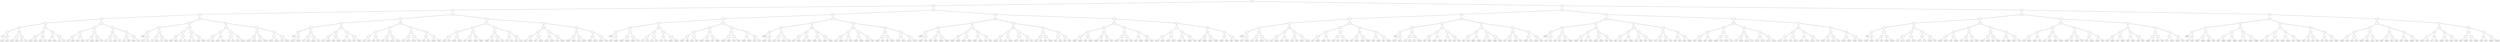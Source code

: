 digraph g {
n0 [label="*"] ;
n0 -> n1 [arrowhead=none];
n1 [label="*"] ;
n1 -> n2 [arrowhead=none];
n2 [label="-"] ;
n2 -> n3 [arrowhead=none];
n3 [label="*"] ;
n3 -> n4 [arrowhead=none];
n4 [label="+"] ;
n4 -> n5 [arrowhead=none];
n5 [label="-"] ;
n5 -> n6 [arrowhead=none];
n6 [label="+"] ;
n6 -> n7 [arrowhead=none];
n7 [label="-"] ;
n7 -> n8 [arrowhead=none];
n8 [label="8"] ;
n7 -> n9 [arrowhead=none];
n9 [label="+"] ;
n9 -> n10 [arrowhead=none];
n10 [label="m10"] ;
n9 -> n11 [arrowhead=none];
n11 [label="m11"] ;
n6 -> n12 [arrowhead=none];
n12 [label="+"] ;
n12 -> n13 [arrowhead=none];
n13 [label="*"] ;
n13 -> n14 [arrowhead=none];
n14 [label="m14"] ;
n13 -> n15 [arrowhead=none];
n15 [label="m15"] ;
n12 -> n16 [arrowhead=none];
n16 [label="+"] ;
n16 -> n17 [arrowhead=none];
n17 [label="17"] ;
n16 -> n18 [arrowhead=none];
n18 [label="18"] ;
n5 -> n19 [arrowhead=none];
n19 [label="*"] ;
n19 -> n20 [arrowhead=none];
n20 [label="+"] ;
n20 -> n21 [arrowhead=none];
n21 [label="*"] ;
n21 -> n22 [arrowhead=none];
n22 [label="m22"] ;
n21 -> n23 [arrowhead=none];
n23 [label="m23"] ;
n20 -> n24 [arrowhead=none];
n24 [label="+"] ;
n24 -> n25 [arrowhead=none];
n25 [label="m25"] ;
n24 -> n26 [arrowhead=none];
n26 [label="26"] ;
n19 -> n27 [arrowhead=none];
n27 [label="+"] ;
n27 -> n28 [arrowhead=none];
n28 [label="/"] ;
n28 -> n29 [arrowhead=none];
n29 [label="m29"] ;
n28 -> n30 [arrowhead=none];
n30 [label="m30"] ;
n27 -> n31 [arrowhead=none];
n31 [label="*"] ;
n31 -> n32 [arrowhead=none];
n32 [label="32"] ;
n31 -> n33 [arrowhead=none];
n33 [label="33"] ;
n4 -> n34 [arrowhead=none];
n34 [label="-"] ;
n34 -> n35 [arrowhead=none];
n35 [label="-"] ;
n35 -> n36 [arrowhead=none];
n36 [label="*"] ;
n36 -> n37 [arrowhead=none];
n37 [label="/"] ;
n37 -> n38 [arrowhead=none];
n38 [label="38"] ;
n37 -> n39 [arrowhead=none];
n39 [label="m39"] ;
n36 -> n40 [arrowhead=none];
n40 [label="*"] ;
n40 -> n41 [arrowhead=none];
n41 [label="m41"] ;
n40 -> n42 [arrowhead=none];
n42 [label="m42"] ;
n35 -> n43 [arrowhead=none];
n43 [label="-"] ;
n43 -> n44 [arrowhead=none];
n44 [label="-"] ;
n44 -> n45 [arrowhead=none];
n45 [label="45"] ;
n44 -> n46 [arrowhead=none];
n46 [label="m46"] ;
n43 -> n47 [arrowhead=none];
n47 [label="+"] ;
n47 -> n48 [arrowhead=none];
n48 [label="m48"] ;
n47 -> n49 [arrowhead=none];
n49 [label="49"] ;
n34 -> n50 [arrowhead=none];
n50 [label="*"] ;
n50 -> n51 [arrowhead=none];
n51 [label="+"] ;
n51 -> n52 [arrowhead=none];
n52 [label="/"] ;
n52 -> n53 [arrowhead=none];
n53 [label="53"] ;
n52 -> n54 [arrowhead=none];
n54 [label="54"] ;
n51 -> n55 [arrowhead=none];
n55 [label="/"] ;
n55 -> n56 [arrowhead=none];
n56 [label="m56"] ;
n55 -> n57 [arrowhead=none];
n57 [label="57"] ;
n50 -> n58 [arrowhead=none];
n58 [label="-"] ;
n58 -> n59 [arrowhead=none];
n59 [label="/"] ;
n59 -> n60 [arrowhead=none];
n60 [label="60"] ;
n59 -> n61 [arrowhead=none];
n61 [label="m61"] ;
n58 -> n62 [arrowhead=none];
n62 [label="*"] ;
n62 -> n63 [arrowhead=none];
n63 [label="m63"] ;
n62 -> n64 [arrowhead=none];
n64 [label="64"] ;
n3 -> n65 [arrowhead=none];
n65 [label="*"] ;
n65 -> n66 [arrowhead=none];
n66 [label="*"] ;
n66 -> n67 [arrowhead=none];
n67 [label="+"] ;
n67 -> n68 [arrowhead=none];
n68 [label="*"] ;
n68 -> n69 [arrowhead=none];
n69 [label="m69"] ;
n68 -> n70 [arrowhead=none];
n70 [label="-"] ;
n70 -> n71 [arrowhead=none];
n71 [label="m71"] ;
n70 -> n72 [arrowhead=none];
n72 [label="72"] ;
n67 -> n73 [arrowhead=none];
n73 [label="-"] ;
n73 -> n74 [arrowhead=none];
n74 [label="/"] ;
n74 -> n75 [arrowhead=none];
n75 [label="75"] ;
n74 -> n76 [arrowhead=none];
n76 [label="m76"] ;
n73 -> n77 [arrowhead=none];
n77 [label="-"] ;
n77 -> n78 [arrowhead=none];
n78 [label="78"] ;
n77 -> n79 [arrowhead=none];
n79 [label="m79"] ;
n66 -> n80 [arrowhead=none];
n80 [label="-"] ;
n80 -> n81 [arrowhead=none];
n81 [label="/"] ;
n81 -> n82 [arrowhead=none];
n82 [label="+"] ;
n82 -> n83 [arrowhead=none];
n83 [label="m83"] ;
n82 -> n84 [arrowhead=none];
n84 [label="m84"] ;
n81 -> n85 [arrowhead=none];
n85 [label="-"] ;
n85 -> n86 [arrowhead=none];
n86 [label="86"] ;
n85 -> n87 [arrowhead=none];
n87 [label="87"] ;
n80 -> n88 [arrowhead=none];
n88 [label="-"] ;
n88 -> n89 [arrowhead=none];
n89 [label="/"] ;
n89 -> n90 [arrowhead=none];
n90 [label="90"] ;
n89 -> n91 [arrowhead=none];
n91 [label="91"] ;
n88 -> n92 [arrowhead=none];
n92 [label="*"] ;
n92 -> n93 [arrowhead=none];
n93 [label="m93"] ;
n92 -> n94 [arrowhead=none];
n94 [label="m94"] ;
n65 -> n95 [arrowhead=none];
n95 [label="+"] ;
n95 -> n96 [arrowhead=none];
n96 [label="/"] ;
n96 -> n97 [arrowhead=none];
n97 [label="-"] ;
n97 -> n98 [arrowhead=none];
n98 [label="+"] ;
n98 -> n99 [arrowhead=none];
n99 [label="99"] ;
n98 -> n100 [arrowhead=none];
n100 [label="100"] ;
n97 -> n101 [arrowhead=none];
n101 [label="+"] ;
n101 -> n102 [arrowhead=none];
n102 [label="m102"] ;
n101 -> n103 [arrowhead=none];
n103 [label="m103"] ;
n96 -> n104 [arrowhead=none];
n104 [label="/"] ;
n104 -> n105 [arrowhead=none];
n105 [label="-"] ;
n105 -> n106 [arrowhead=none];
n106 [label="106"] ;
n105 -> n107 [arrowhead=none];
n107 [label="107"] ;
n104 -> n108 [arrowhead=none];
n108 [label="*"] ;
n108 -> n109 [arrowhead=none];
n109 [label="109"] ;
n108 -> n110 [arrowhead=none];
n110 [label="m110"] ;
n95 -> n111 [arrowhead=none];
n111 [label="-"] ;
n111 -> n112 [arrowhead=none];
n112 [label="/"] ;
n112 -> n113 [arrowhead=none];
n113 [label="+"] ;
n113 -> n114 [arrowhead=none];
n114 [label="m114"] ;
n113 -> n115 [arrowhead=none];
n115 [label="m115"] ;
n112 -> n116 [arrowhead=none];
n116 [label="+"] ;
n116 -> n117 [arrowhead=none];
n117 [label="m117"] ;
n116 -> n118 [arrowhead=none];
n118 [label="m118"] ;
n111 -> n119 [arrowhead=none];
n119 [label="-"] ;
n119 -> n120 [arrowhead=none];
n120 [label="-"] ;
n120 -> n121 [arrowhead=none];
n121 [label="m121"] ;
n120 -> n122 [arrowhead=none];
n122 [label="m122"] ;
n119 -> n123 [arrowhead=none];
n123 [label="/"] ;
n123 -> n124 [arrowhead=none];
n124 [label="124"] ;
n123 -> n125 [arrowhead=none];
n125 [label="m125"] ;
n2 -> n126 [arrowhead=none];
n126 [label="/"] ;
n126 -> n127 [arrowhead=none];
n127 [label="*"] ;
n127 -> n128 [arrowhead=none];
n128 [label="*"] ;
n128 -> n129 [arrowhead=none];
n129 [label="*"] ;
n129 -> n130 [arrowhead=none];
n130 [label="+"] ;
n130 -> n131 [arrowhead=none];
n131 [label="131"] ;
n130 -> n132 [arrowhead=none];
n132 [label="/"] ;
n132 -> n133 [arrowhead=none];
n133 [label="m133"] ;
n132 -> n134 [arrowhead=none];
n134 [label="m134"] ;
n129 -> n135 [arrowhead=none];
n135 [label="+"] ;
n135 -> n136 [arrowhead=none];
n136 [label="-"] ;
n136 -> n137 [arrowhead=none];
n137 [label="137"] ;
n136 -> n138 [arrowhead=none];
n138 [label="138"] ;
n135 -> n139 [arrowhead=none];
n139 [label="-"] ;
n139 -> n140 [arrowhead=none];
n140 [label="m140"] ;
n139 -> n141 [arrowhead=none];
n141 [label="141"] ;
n128 -> n142 [arrowhead=none];
n142 [label="*"] ;
n142 -> n143 [arrowhead=none];
n143 [label="+"] ;
n143 -> n144 [arrowhead=none];
n144 [label="/"] ;
n144 -> n145 [arrowhead=none];
n145 [label="145"] ;
n144 -> n146 [arrowhead=none];
n146 [label="m146"] ;
n143 -> n147 [arrowhead=none];
n147 [label="*"] ;
n147 -> n148 [arrowhead=none];
n148 [label="148"] ;
n147 -> n149 [arrowhead=none];
n149 [label="m149"] ;
n142 -> n150 [arrowhead=none];
n150 [label="+"] ;
n150 -> n151 [arrowhead=none];
n151 [label="/"] ;
n151 -> n152 [arrowhead=none];
n152 [label="m152"] ;
n151 -> n153 [arrowhead=none];
n153 [label="153"] ;
n150 -> n154 [arrowhead=none];
n154 [label="/"] ;
n154 -> n155 [arrowhead=none];
n155 [label="155"] ;
n154 -> n156 [arrowhead=none];
n156 [label="m156"] ;
n127 -> n157 [arrowhead=none];
n157 [label="+"] ;
n157 -> n158 [arrowhead=none];
n158 [label="*"] ;
n158 -> n159 [arrowhead=none];
n159 [label="-"] ;
n159 -> n160 [arrowhead=none];
n160 [label="/"] ;
n160 -> n161 [arrowhead=none];
n161 [label="161"] ;
n160 -> n162 [arrowhead=none];
n162 [label="162"] ;
n159 -> n163 [arrowhead=none];
n163 [label="/"] ;
n163 -> n164 [arrowhead=none];
n164 [label="164"] ;
n163 -> n165 [arrowhead=none];
n165 [label="165"] ;
n158 -> n166 [arrowhead=none];
n166 [label="*"] ;
n166 -> n167 [arrowhead=none];
n167 [label="/"] ;
n167 -> n168 [arrowhead=none];
n168 [label="168"] ;
n167 -> n169 [arrowhead=none];
n169 [label="169"] ;
n166 -> n170 [arrowhead=none];
n170 [label="+"] ;
n170 -> n171 [arrowhead=none];
n171 [label="m171"] ;
n170 -> n172 [arrowhead=none];
n172 [label="m172"] ;
n157 -> n173 [arrowhead=none];
n173 [label="/"] ;
n173 -> n174 [arrowhead=none];
n174 [label="+"] ;
n174 -> n175 [arrowhead=none];
n175 [label="/"] ;
n175 -> n176 [arrowhead=none];
n176 [label="176"] ;
n175 -> n177 [arrowhead=none];
n177 [label="m177"] ;
n174 -> n178 [arrowhead=none];
n178 [label="-"] ;
n178 -> n179 [arrowhead=none];
n179 [label="m179"] ;
n178 -> n180 [arrowhead=none];
n180 [label="180"] ;
n173 -> n181 [arrowhead=none];
n181 [label="*"] ;
n181 -> n182 [arrowhead=none];
n182 [label="*"] ;
n182 -> n183 [arrowhead=none];
n183 [label="183"] ;
n182 -> n184 [arrowhead=none];
n184 [label="184"] ;
n181 -> n185 [arrowhead=none];
n185 [label="/"] ;
n185 -> n186 [arrowhead=none];
n186 [label="m186"] ;
n185 -> n187 [arrowhead=none];
n187 [label="m187"] ;
n126 -> n188 [arrowhead=none];
n188 [label="/"] ;
n188 -> n189 [arrowhead=none];
n189 [label="-"] ;
n189 -> n190 [arrowhead=none];
n190 [label="*"] ;
n190 -> n191 [arrowhead=none];
n191 [label="/"] ;
n191 -> n192 [arrowhead=none];
n192 [label="+"] ;
n192 -> n193 [arrowhead=none];
n193 [label="193"] ;
n192 -> n194 [arrowhead=none];
n194 [label="194"] ;
n191 -> n195 [arrowhead=none];
n195 [label="*"] ;
n195 -> n196 [arrowhead=none];
n196 [label="m196"] ;
n195 -> n197 [arrowhead=none];
n197 [label="m197"] ;
n190 -> n198 [arrowhead=none];
n198 [label="*"] ;
n198 -> n199 [arrowhead=none];
n199 [label="*"] ;
n199 -> n200 [arrowhead=none];
n200 [label="200"] ;
n199 -> n201 [arrowhead=none];
n201 [label="m201"] ;
n198 -> n202 [arrowhead=none];
n202 [label="+"] ;
n202 -> n203 [arrowhead=none];
n203 [label="m203"] ;
n202 -> n204 [arrowhead=none];
n204 [label="m204"] ;
n189 -> n205 [arrowhead=none];
n205 [label="/"] ;
n205 -> n206 [arrowhead=none];
n206 [label="-"] ;
n206 -> n207 [arrowhead=none];
n207 [label="*"] ;
n207 -> n208 [arrowhead=none];
n208 [label="m208"] ;
n207 -> n209 [arrowhead=none];
n209 [label="209"] ;
n206 -> n210 [arrowhead=none];
n210 [label="+"] ;
n210 -> n211 [arrowhead=none];
n211 [label="m211"] ;
n210 -> n212 [arrowhead=none];
n212 [label="212"] ;
n205 -> n213 [arrowhead=none];
n213 [label="/"] ;
n213 -> n214 [arrowhead=none];
n214 [label="/"] ;
n214 -> n215 [arrowhead=none];
n215 [label="215"] ;
n214 -> n216 [arrowhead=none];
n216 [label="216"] ;
n213 -> n217 [arrowhead=none];
n217 [label="+"] ;
n217 -> n218 [arrowhead=none];
n218 [label="218"] ;
n217 -> n219 [arrowhead=none];
n219 [label="219"] ;
n188 -> n220 [arrowhead=none];
n220 [label="-"] ;
n220 -> n221 [arrowhead=none];
n221 [label="+"] ;
n221 -> n222 [arrowhead=none];
n222 [label="-"] ;
n222 -> n223 [arrowhead=none];
n223 [label="/"] ;
n223 -> n224 [arrowhead=none];
n224 [label="224"] ;
n223 -> n225 [arrowhead=none];
n225 [label="m225"] ;
n222 -> n226 [arrowhead=none];
n226 [label="*"] ;
n226 -> n227 [arrowhead=none];
n227 [label="227"] ;
n226 -> n228 [arrowhead=none];
n228 [label="m228"] ;
n221 -> n229 [arrowhead=none];
n229 [label="*"] ;
n229 -> n230 [arrowhead=none];
n230 [label="+"] ;
n230 -> n231 [arrowhead=none];
n231 [label="m231"] ;
n230 -> n232 [arrowhead=none];
n232 [label="m232"] ;
n229 -> n233 [arrowhead=none];
n233 [label="-"] ;
n233 -> n234 [arrowhead=none];
n234 [label="234"] ;
n233 -> n235 [arrowhead=none];
n235 [label="m235"] ;
n220 -> n236 [arrowhead=none];
n236 [label="+"] ;
n236 -> n237 [arrowhead=none];
n237 [label="*"] ;
n237 -> n238 [arrowhead=none];
n238 [label="+"] ;
n238 -> n239 [arrowhead=none];
n239 [label="m239"] ;
n238 -> n240 [arrowhead=none];
n240 [label="m240"] ;
n237 -> n241 [arrowhead=none];
n241 [label="*"] ;
n241 -> n242 [arrowhead=none];
n242 [label="242"] ;
n241 -> n243 [arrowhead=none];
n243 [label="m243"] ;
n236 -> n244 [arrowhead=none];
n244 [label="-"] ;
n244 -> n245 [arrowhead=none];
n245 [label="*"] ;
n245 -> n246 [arrowhead=none];
n246 [label="m246"] ;
n245 -> n247 [arrowhead=none];
n247 [label="m247"] ;
n244 -> n248 [arrowhead=none];
n248 [label="+"] ;
n248 -> n249 [arrowhead=none];
n249 [label="m249"] ;
n248 -> n250 [arrowhead=none];
n250 [label="250"] ;
n1 -> n251 [arrowhead=none];
n251 [label="/"] ;
n251 -> n252 [arrowhead=none];
n252 [label="*"] ;
n252 -> n253 [arrowhead=none];
n253 [label="/"] ;
n253 -> n254 [arrowhead=none];
n254 [label="*"] ;
n254 -> n255 [arrowhead=none];
n255 [label="+"] ;
n255 -> n256 [arrowhead=none];
n256 [label="*"] ;
n256 -> n257 [arrowhead=none];
n257 [label="m257"] ;
n256 -> n258 [arrowhead=none];
n258 [label="-"] ;
n258 -> n259 [arrowhead=none];
n259 [label="259"] ;
n258 -> n260 [arrowhead=none];
n260 [label="m260"] ;
n255 -> n261 [arrowhead=none];
n261 [label="/"] ;
n261 -> n262 [arrowhead=none];
n262 [label="+"] ;
n262 -> n263 [arrowhead=none];
n263 [label="m263"] ;
n262 -> n264 [arrowhead=none];
n264 [label="m264"] ;
n261 -> n265 [arrowhead=none];
n265 [label="/"] ;
n265 -> n266 [arrowhead=none];
n266 [label="m266"] ;
n265 -> n267 [arrowhead=none];
n267 [label="267"] ;
n254 -> n268 [arrowhead=none];
n268 [label="+"] ;
n268 -> n269 [arrowhead=none];
n269 [label="+"] ;
n269 -> n270 [arrowhead=none];
n270 [label="-"] ;
n270 -> n271 [arrowhead=none];
n271 [label="271"] ;
n270 -> n272 [arrowhead=none];
n272 [label="272"] ;
n269 -> n273 [arrowhead=none];
n273 [label="-"] ;
n273 -> n274 [arrowhead=none];
n274 [label="274"] ;
n273 -> n275 [arrowhead=none];
n275 [label="275"] ;
n268 -> n276 [arrowhead=none];
n276 [label="*"] ;
n276 -> n277 [arrowhead=none];
n277 [label="+"] ;
n277 -> n278 [arrowhead=none];
n278 [label="278"] ;
n277 -> n279 [arrowhead=none];
n279 [label="279"] ;
n276 -> n280 [arrowhead=none];
n280 [label="-"] ;
n280 -> n281 [arrowhead=none];
n281 [label="m281"] ;
n280 -> n282 [arrowhead=none];
n282 [label="m282"] ;
n253 -> n283 [arrowhead=none];
n283 [label="*"] ;
n283 -> n284 [arrowhead=none];
n284 [label="*"] ;
n284 -> n285 [arrowhead=none];
n285 [label="+"] ;
n285 -> n286 [arrowhead=none];
n286 [label="*"] ;
n286 -> n287 [arrowhead=none];
n287 [label="m287"] ;
n286 -> n288 [arrowhead=none];
n288 [label="288"] ;
n285 -> n289 [arrowhead=none];
n289 [label="-"] ;
n289 -> n290 [arrowhead=none];
n290 [label="290"] ;
n289 -> n291 [arrowhead=none];
n291 [label="291"] ;
n284 -> n292 [arrowhead=none];
n292 [label="*"] ;
n292 -> n293 [arrowhead=none];
n293 [label="/"] ;
n293 -> n294 [arrowhead=none];
n294 [label="m294"] ;
n293 -> n295 [arrowhead=none];
n295 [label="m295"] ;
n292 -> n296 [arrowhead=none];
n296 [label="+"] ;
n296 -> n297 [arrowhead=none];
n297 [label="297"] ;
n296 -> n298 [arrowhead=none];
n298 [label="m298"] ;
n283 -> n299 [arrowhead=none];
n299 [label="-"] ;
n299 -> n300 [arrowhead=none];
n300 [label="/"] ;
n300 -> n301 [arrowhead=none];
n301 [label="-"] ;
n301 -> n302 [arrowhead=none];
n302 [label="m302"] ;
n301 -> n303 [arrowhead=none];
n303 [label="m303"] ;
n300 -> n304 [arrowhead=none];
n304 [label="-"] ;
n304 -> n305 [arrowhead=none];
n305 [label="305"] ;
n304 -> n306 [arrowhead=none];
n306 [label="306"] ;
n299 -> n307 [arrowhead=none];
n307 [label="*"] ;
n307 -> n308 [arrowhead=none];
n308 [label="*"] ;
n308 -> n309 [arrowhead=none];
n309 [label="m309"] ;
n308 -> n310 [arrowhead=none];
n310 [label="m310"] ;
n307 -> n311 [arrowhead=none];
n311 [label="+"] ;
n311 -> n312 [arrowhead=none];
n312 [label="312"] ;
n311 -> n313 [arrowhead=none];
n313 [label="313"] ;
n252 -> n314 [arrowhead=none];
n314 [label="*"] ;
n314 -> n315 [arrowhead=none];
n315 [label="/"] ;
n315 -> n316 [arrowhead=none];
n316 [label="+"] ;
n316 -> n317 [arrowhead=none];
n317 [label="+"] ;
n317 -> n318 [arrowhead=none];
n318 [label="m318"] ;
n317 -> n319 [arrowhead=none];
n319 [label="/"] ;
n319 -> n320 [arrowhead=none];
n320 [label="m320"] ;
n319 -> n321 [arrowhead=none];
n321 [label="321"] ;
n316 -> n322 [arrowhead=none];
n322 [label="-"] ;
n322 -> n323 [arrowhead=none];
n323 [label="*"] ;
n323 -> n324 [arrowhead=none];
n324 [label="324"] ;
n323 -> n325 [arrowhead=none];
n325 [label="325"] ;
n322 -> n326 [arrowhead=none];
n326 [label="-"] ;
n326 -> n327 [arrowhead=none];
n327 [label="m327"] ;
n326 -> n328 [arrowhead=none];
n328 [label="328"] ;
n315 -> n329 [arrowhead=none];
n329 [label="+"] ;
n329 -> n330 [arrowhead=none];
n330 [label="+"] ;
n330 -> n331 [arrowhead=none];
n331 [label="*"] ;
n331 -> n332 [arrowhead=none];
n332 [label="332"] ;
n331 -> n333 [arrowhead=none];
n333 [label="m333"] ;
n330 -> n334 [arrowhead=none];
n334 [label="+"] ;
n334 -> n335 [arrowhead=none];
n335 [label="335"] ;
n334 -> n336 [arrowhead=none];
n336 [label="m336"] ;
n329 -> n337 [arrowhead=none];
n337 [label="+"] ;
n337 -> n338 [arrowhead=none];
n338 [label="*"] ;
n338 -> n339 [arrowhead=none];
n339 [label="m339"] ;
n338 -> n340 [arrowhead=none];
n340 [label="340"] ;
n337 -> n341 [arrowhead=none];
n341 [label="+"] ;
n341 -> n342 [arrowhead=none];
n342 [label="m342"] ;
n341 -> n343 [arrowhead=none];
n343 [label="m343"] ;
n314 -> n344 [arrowhead=none];
n344 [label="/"] ;
n344 -> n345 [arrowhead=none];
n345 [label="*"] ;
n345 -> n346 [arrowhead=none];
n346 [label="/"] ;
n346 -> n347 [arrowhead=none];
n347 [label="+"] ;
n347 -> n348 [arrowhead=none];
n348 [label="348"] ;
n347 -> n349 [arrowhead=none];
n349 [label="m349"] ;
n346 -> n350 [arrowhead=none];
n350 [label="/"] ;
n350 -> n351 [arrowhead=none];
n351 [label="351"] ;
n350 -> n352 [arrowhead=none];
n352 [label="352"] ;
n345 -> n353 [arrowhead=none];
n353 [label="+"] ;
n353 -> n354 [arrowhead=none];
n354 [label="-"] ;
n354 -> n355 [arrowhead=none];
n355 [label="m355"] ;
n354 -> n356 [arrowhead=none];
n356 [label="m356"] ;
n353 -> n357 [arrowhead=none];
n357 [label="-"] ;
n357 -> n358 [arrowhead=none];
n358 [label="m358"] ;
n357 -> n359 [arrowhead=none];
n359 [label="359"] ;
n344 -> n360 [arrowhead=none];
n360 [label="+"] ;
n360 -> n361 [arrowhead=none];
n361 [label="+"] ;
n361 -> n362 [arrowhead=none];
n362 [label="-"] ;
n362 -> n363 [arrowhead=none];
n363 [label="m363"] ;
n362 -> n364 [arrowhead=none];
n364 [label="364"] ;
n361 -> n365 [arrowhead=none];
n365 [label="/"] ;
n365 -> n366 [arrowhead=none];
n366 [label="366"] ;
n365 -> n367 [arrowhead=none];
n367 [label="m367"] ;
n360 -> n368 [arrowhead=none];
n368 [label="-"] ;
n368 -> n369 [arrowhead=none];
n369 [label="-"] ;
n369 -> n370 [arrowhead=none];
n370 [label="m370"] ;
n369 -> n371 [arrowhead=none];
n371 [label="m371"] ;
n368 -> n372 [arrowhead=none];
n372 [label="/"] ;
n372 -> n373 [arrowhead=none];
n373 [label="m373"] ;
n372 -> n374 [arrowhead=none];
n374 [label="m374"] ;
n251 -> n375 [arrowhead=none];
n375 [label="-"] ;
n375 -> n376 [arrowhead=none];
n376 [label="*"] ;
n376 -> n377 [arrowhead=none];
n377 [label="/"] ;
n377 -> n378 [arrowhead=none];
n378 [label="/"] ;
n378 -> n379 [arrowhead=none];
n379 [label="*"] ;
n379 -> n380 [arrowhead=none];
n380 [label="m380"] ;
n379 -> n381 [arrowhead=none];
n381 [label="/"] ;
n381 -> n382 [arrowhead=none];
n382 [label="m382"] ;
n381 -> n383 [arrowhead=none];
n383 [label="383"] ;
n378 -> n384 [arrowhead=none];
n384 [label="*"] ;
n384 -> n385 [arrowhead=none];
n385 [label="/"] ;
n385 -> n386 [arrowhead=none];
n386 [label="386"] ;
n385 -> n387 [arrowhead=none];
n387 [label="m387"] ;
n384 -> n388 [arrowhead=none];
n388 [label="-"] ;
n388 -> n389 [arrowhead=none];
n389 [label="m389"] ;
n388 -> n390 [arrowhead=none];
n390 [label="m390"] ;
n377 -> n391 [arrowhead=none];
n391 [label="-"] ;
n391 -> n392 [arrowhead=none];
n392 [label="-"] ;
n392 -> n393 [arrowhead=none];
n393 [label="+"] ;
n393 -> n394 [arrowhead=none];
n394 [label="m394"] ;
n393 -> n395 [arrowhead=none];
n395 [label="m395"] ;
n392 -> n396 [arrowhead=none];
n396 [label="/"] ;
n396 -> n397 [arrowhead=none];
n397 [label="m397"] ;
n396 -> n398 [arrowhead=none];
n398 [label="m398"] ;
n391 -> n399 [arrowhead=none];
n399 [label="/"] ;
n399 -> n400 [arrowhead=none];
n400 [label="*"] ;
n400 -> n401 [arrowhead=none];
n401 [label="m401"] ;
n400 -> n402 [arrowhead=none];
n402 [label="m402"] ;
n399 -> n403 [arrowhead=none];
n403 [label="+"] ;
n403 -> n404 [arrowhead=none];
n404 [label="404"] ;
n403 -> n405 [arrowhead=none];
n405 [label="405"] ;
n376 -> n406 [arrowhead=none];
n406 [label="+"] ;
n406 -> n407 [arrowhead=none];
n407 [label="+"] ;
n407 -> n408 [arrowhead=none];
n408 [label="/"] ;
n408 -> n409 [arrowhead=none];
n409 [label="+"] ;
n409 -> n410 [arrowhead=none];
n410 [label="m410"] ;
n409 -> n411 [arrowhead=none];
n411 [label="411"] ;
n408 -> n412 [arrowhead=none];
n412 [label="-"] ;
n412 -> n413 [arrowhead=none];
n413 [label="413"] ;
n412 -> n414 [arrowhead=none];
n414 [label="m414"] ;
n407 -> n415 [arrowhead=none];
n415 [label="-"] ;
n415 -> n416 [arrowhead=none];
n416 [label="-"] ;
n416 -> n417 [arrowhead=none];
n417 [label="m417"] ;
n416 -> n418 [arrowhead=none];
n418 [label="m418"] ;
n415 -> n419 [arrowhead=none];
n419 [label="-"] ;
n419 -> n420 [arrowhead=none];
n420 [label="420"] ;
n419 -> n421 [arrowhead=none];
n421 [label="421"] ;
n406 -> n422 [arrowhead=none];
n422 [label="/"] ;
n422 -> n423 [arrowhead=none];
n423 [label="/"] ;
n423 -> n424 [arrowhead=none];
n424 [label="*"] ;
n424 -> n425 [arrowhead=none];
n425 [label="425"] ;
n424 -> n426 [arrowhead=none];
n426 [label="426"] ;
n423 -> n427 [arrowhead=none];
n427 [label="*"] ;
n427 -> n428 [arrowhead=none];
n428 [label="428"] ;
n427 -> n429 [arrowhead=none];
n429 [label="m429"] ;
n422 -> n430 [arrowhead=none];
n430 [label="/"] ;
n430 -> n431 [arrowhead=none];
n431 [label="/"] ;
n431 -> n432 [arrowhead=none];
n432 [label="432"] ;
n431 -> n433 [arrowhead=none];
n433 [label="433"] ;
n430 -> n434 [arrowhead=none];
n434 [label="/"] ;
n434 -> n435 [arrowhead=none];
n435 [label="435"] ;
n434 -> n436 [arrowhead=none];
n436 [label="436"] ;
n375 -> n437 [arrowhead=none];
n437 [label="*"] ;
n437 -> n438 [arrowhead=none];
n438 [label="/"] ;
n438 -> n439 [arrowhead=none];
n439 [label="+"] ;
n439 -> n440 [arrowhead=none];
n440 [label="*"] ;
n440 -> n441 [arrowhead=none];
n441 [label="/"] ;
n441 -> n442 [arrowhead=none];
n442 [label="m442"] ;
n441 -> n443 [arrowhead=none];
n443 [label="m443"] ;
n440 -> n444 [arrowhead=none];
n444 [label="+"] ;
n444 -> n445 [arrowhead=none];
n445 [label="445"] ;
n444 -> n446 [arrowhead=none];
n446 [label="m446"] ;
n439 -> n447 [arrowhead=none];
n447 [label="/"] ;
n447 -> n448 [arrowhead=none];
n448 [label="/"] ;
n448 -> n449 [arrowhead=none];
n449 [label="m449"] ;
n448 -> n450 [arrowhead=none];
n450 [label="450"] ;
n447 -> n451 [arrowhead=none];
n451 [label="/"] ;
n451 -> n452 [arrowhead=none];
n452 [label="m452"] ;
n451 -> n453 [arrowhead=none];
n453 [label="453"] ;
n438 -> n454 [arrowhead=none];
n454 [label="*"] ;
n454 -> n455 [arrowhead=none];
n455 [label="*"] ;
n455 -> n456 [arrowhead=none];
n456 [label="*"] ;
n456 -> n457 [arrowhead=none];
n457 [label="m457"] ;
n456 -> n458 [arrowhead=none];
n458 [label="458"] ;
n455 -> n459 [arrowhead=none];
n459 [label="-"] ;
n459 -> n460 [arrowhead=none];
n460 [label="460"] ;
n459 -> n461 [arrowhead=none];
n461 [label="461"] ;
n454 -> n462 [arrowhead=none];
n462 [label="/"] ;
n462 -> n463 [arrowhead=none];
n463 [label="+"] ;
n463 -> n464 [arrowhead=none];
n464 [label="464"] ;
n463 -> n465 [arrowhead=none];
n465 [label="m465"] ;
n462 -> n466 [arrowhead=none];
n466 [label="+"] ;
n466 -> n467 [arrowhead=none];
n467 [label="m467"] ;
n466 -> n468 [arrowhead=none];
n468 [label="468"] ;
n437 -> n469 [arrowhead=none];
n469 [label="+"] ;
n469 -> n470 [arrowhead=none];
n470 [label="-"] ;
n470 -> n471 [arrowhead=none];
n471 [label="-"] ;
n471 -> n472 [arrowhead=none];
n472 [label="/"] ;
n472 -> n473 [arrowhead=none];
n473 [label="m473"] ;
n472 -> n474 [arrowhead=none];
n474 [label="m474"] ;
n471 -> n475 [arrowhead=none];
n475 [label="*"] ;
n475 -> n476 [arrowhead=none];
n476 [label="m476"] ;
n475 -> n477 [arrowhead=none];
n477 [label="m477"] ;
n470 -> n478 [arrowhead=none];
n478 [label="+"] ;
n478 -> n479 [arrowhead=none];
n479 [label="*"] ;
n479 -> n480 [arrowhead=none];
n480 [label="m480"] ;
n479 -> n481 [arrowhead=none];
n481 [label="481"] ;
n478 -> n482 [arrowhead=none];
n482 [label="+"] ;
n482 -> n483 [arrowhead=none];
n483 [label="m483"] ;
n482 -> n484 [arrowhead=none];
n484 [label="484"] ;
n469 -> n485 [arrowhead=none];
n485 [label="+"] ;
n485 -> n486 [arrowhead=none];
n486 [label="/"] ;
n486 -> n487 [arrowhead=none];
n487 [label="/"] ;
n487 -> n488 [arrowhead=none];
n488 [label="488"] ;
n487 -> n489 [arrowhead=none];
n489 [label="m489"] ;
n486 -> n490 [arrowhead=none];
n490 [label="/"] ;
n490 -> n491 [arrowhead=none];
n491 [label="m491"] ;
n490 -> n492 [arrowhead=none];
n492 [label="m492"] ;
n485 -> n493 [arrowhead=none];
n493 [label="*"] ;
n493 -> n494 [arrowhead=none];
n494 [label="+"] ;
n494 -> n495 [arrowhead=none];
n495 [label="m495"] ;
n494 -> n496 [arrowhead=none];
n496 [label="496"] ;
n493 -> n497 [arrowhead=none];
n497 [label="-"] ;
n497 -> n498 [arrowhead=none];
n498 [label="498"] ;
n497 -> n499 [arrowhead=none];
n499 [label="m499"] ;
n0 -> n500 [arrowhead=none];
n500 [label="*"] ;
n500 -> n501 [arrowhead=none];
n501 [label="/"] ;
n501 -> n502 [arrowhead=none];
n502 [label="+"] ;
n502 -> n503 [arrowhead=none];
n503 [label="*"] ;
n503 -> n504 [arrowhead=none];
n504 [label="/"] ;
n504 -> n505 [arrowhead=none];
n505 [label="-"] ;
n505 -> n506 [arrowhead=none];
n506 [label="-"] ;
n506 -> n507 [arrowhead=none];
n507 [label="m507"] ;
n506 -> n508 [arrowhead=none];
n508 [label="/"] ;
n508 -> n509 [arrowhead=none];
n509 [label="509"] ;
n508 -> n510 [arrowhead=none];
n510 [label="m510"] ;
n505 -> n511 [arrowhead=none];
n511 [label="/"] ;
n511 -> n512 [arrowhead=none];
n512 [label="-"] ;
n512 -> n513 [arrowhead=none];
n513 [label="513"] ;
n512 -> n514 [arrowhead=none];
n514 [label="514"] ;
n511 -> n515 [arrowhead=none];
n515 [label="/"] ;
n515 -> n516 [arrowhead=none];
n516 [label="m516"] ;
n515 -> n517 [arrowhead=none];
n517 [label="517"] ;
n504 -> n518 [arrowhead=none];
n518 [label="+"] ;
n518 -> n519 [arrowhead=none];
n519 [label="+"] ;
n519 -> n520 [arrowhead=none];
n520 [label="*"] ;
n520 -> n521 [arrowhead=none];
n521 [label="521"] ;
n520 -> n522 [arrowhead=none];
n522 [label="m522"] ;
n519 -> n523 [arrowhead=none];
n523 [label="-"] ;
n523 -> n524 [arrowhead=none];
n524 [label="524"] ;
n523 -> n525 [arrowhead=none];
n525 [label="m525"] ;
n518 -> n526 [arrowhead=none];
n526 [label="*"] ;
n526 -> n527 [arrowhead=none];
n527 [label="*"] ;
n527 -> n528 [arrowhead=none];
n528 [label="528"] ;
n527 -> n529 [arrowhead=none];
n529 [label="529"] ;
n526 -> n530 [arrowhead=none];
n530 [label="*"] ;
n530 -> n531 [arrowhead=none];
n531 [label="m531"] ;
n530 -> n532 [arrowhead=none];
n532 [label="m532"] ;
n503 -> n533 [arrowhead=none];
n533 [label="-"] ;
n533 -> n534 [arrowhead=none];
n534 [label="/"] ;
n534 -> n535 [arrowhead=none];
n535 [label="*"] ;
n535 -> n536 [arrowhead=none];
n536 [label="/"] ;
n536 -> n537 [arrowhead=none];
n537 [label="537"] ;
n536 -> n538 [arrowhead=none];
n538 [label="m538"] ;
n535 -> n539 [arrowhead=none];
n539 [label="+"] ;
n539 -> n540 [arrowhead=none];
n540 [label="m540"] ;
n539 -> n541 [arrowhead=none];
n541 [label="541"] ;
n534 -> n542 [arrowhead=none];
n542 [label="/"] ;
n542 -> n543 [arrowhead=none];
n543 [label="+"] ;
n543 -> n544 [arrowhead=none];
n544 [label="544"] ;
n543 -> n545 [arrowhead=none];
n545 [label="545"] ;
n542 -> n546 [arrowhead=none];
n546 [label="-"] ;
n546 -> n547 [arrowhead=none];
n547 [label="547"] ;
n546 -> n548 [arrowhead=none];
n548 [label="548"] ;
n533 -> n549 [arrowhead=none];
n549 [label="-"] ;
n549 -> n550 [arrowhead=none];
n550 [label="*"] ;
n550 -> n551 [arrowhead=none];
n551 [label="*"] ;
n551 -> n552 [arrowhead=none];
n552 [label="552"] ;
n551 -> n553 [arrowhead=none];
n553 [label="m553"] ;
n550 -> n554 [arrowhead=none];
n554 [label="-"] ;
n554 -> n555 [arrowhead=none];
n555 [label="m555"] ;
n554 -> n556 [arrowhead=none];
n556 [label="m556"] ;
n549 -> n557 [arrowhead=none];
n557 [label="*"] ;
n557 -> n558 [arrowhead=none];
n558 [label="/"] ;
n558 -> n559 [arrowhead=none];
n559 [label="559"] ;
n558 -> n560 [arrowhead=none];
n560 [label="m560"] ;
n557 -> n561 [arrowhead=none];
n561 [label="/"] ;
n561 -> n562 [arrowhead=none];
n562 [label="562"] ;
n561 -> n563 [arrowhead=none];
n563 [label="m563"] ;
n502 -> n564 [arrowhead=none];
n564 [label="*"] ;
n564 -> n565 [arrowhead=none];
n565 [label="/"] ;
n565 -> n566 [arrowhead=none];
n566 [label="/"] ;
n566 -> n567 [arrowhead=none];
n567 [label="-"] ;
n567 -> n568 [arrowhead=none];
n568 [label="568"] ;
n567 -> n569 [arrowhead=none];
n569 [label="+"] ;
n569 -> n570 [arrowhead=none];
n570 [label="m570"] ;
n569 -> n571 [arrowhead=none];
n571 [label="m571"] ;
n566 -> n572 [arrowhead=none];
n572 [label="/"] ;
n572 -> n573 [arrowhead=none];
n573 [label="/"] ;
n573 -> n574 [arrowhead=none];
n574 [label="574"] ;
n573 -> n575 [arrowhead=none];
n575 [label="575"] ;
n572 -> n576 [arrowhead=none];
n576 [label="-"] ;
n576 -> n577 [arrowhead=none];
n577 [label="577"] ;
n576 -> n578 [arrowhead=none];
n578 [label="m578"] ;
n565 -> n579 [arrowhead=none];
n579 [label="*"] ;
n579 -> n580 [arrowhead=none];
n580 [label="+"] ;
n580 -> n581 [arrowhead=none];
n581 [label="+"] ;
n581 -> n582 [arrowhead=none];
n582 [label="582"] ;
n581 -> n583 [arrowhead=none];
n583 [label="583"] ;
n580 -> n584 [arrowhead=none];
n584 [label="*"] ;
n584 -> n585 [arrowhead=none];
n585 [label="m585"] ;
n584 -> n586 [arrowhead=none];
n586 [label="m586"] ;
n579 -> n587 [arrowhead=none];
n587 [label="-"] ;
n587 -> n588 [arrowhead=none];
n588 [label="-"] ;
n588 -> n589 [arrowhead=none];
n589 [label="589"] ;
n588 -> n590 [arrowhead=none];
n590 [label="590"] ;
n587 -> n591 [arrowhead=none];
n591 [label="/"] ;
n591 -> n592 [arrowhead=none];
n592 [label="592"] ;
n591 -> n593 [arrowhead=none];
n593 [label="593"] ;
n564 -> n594 [arrowhead=none];
n594 [label="+"] ;
n594 -> n595 [arrowhead=none];
n595 [label="-"] ;
n595 -> n596 [arrowhead=none];
n596 [label="+"] ;
n596 -> n597 [arrowhead=none];
n597 [label="/"] ;
n597 -> n598 [arrowhead=none];
n598 [label="598"] ;
n597 -> n599 [arrowhead=none];
n599 [label="599"] ;
n596 -> n600 [arrowhead=none];
n600 [label="*"] ;
n600 -> n601 [arrowhead=none];
n601 [label="m601"] ;
n600 -> n602 [arrowhead=none];
n602 [label="m602"] ;
n595 -> n603 [arrowhead=none];
n603 [label="/"] ;
n603 -> n604 [arrowhead=none];
n604 [label="/"] ;
n604 -> n605 [arrowhead=none];
n605 [label="605"] ;
n604 -> n606 [arrowhead=none];
n606 [label="m606"] ;
n603 -> n607 [arrowhead=none];
n607 [label="-"] ;
n607 -> n608 [arrowhead=none];
n608 [label="m608"] ;
n607 -> n609 [arrowhead=none];
n609 [label="609"] ;
n594 -> n610 [arrowhead=none];
n610 [label="/"] ;
n610 -> n611 [arrowhead=none];
n611 [label="+"] ;
n611 -> n612 [arrowhead=none];
n612 [label="/"] ;
n612 -> n613 [arrowhead=none];
n613 [label="613"] ;
n612 -> n614 [arrowhead=none];
n614 [label="m614"] ;
n611 -> n615 [arrowhead=none];
n615 [label="*"] ;
n615 -> n616 [arrowhead=none];
n616 [label="m616"] ;
n615 -> n617 [arrowhead=none];
n617 [label="617"] ;
n610 -> n618 [arrowhead=none];
n618 [label="*"] ;
n618 -> n619 [arrowhead=none];
n619 [label="/"] ;
n619 -> n620 [arrowhead=none];
n620 [label="m620"] ;
n619 -> n621 [arrowhead=none];
n621 [label="621"] ;
n618 -> n622 [arrowhead=none];
n622 [label="+"] ;
n622 -> n623 [arrowhead=none];
n623 [label="m623"] ;
n622 -> n624 [arrowhead=none];
n624 [label="624"] ;
n501 -> n625 [arrowhead=none];
n625 [label="-"] ;
n625 -> n626 [arrowhead=none];
n626 [label="+"] ;
n626 -> n627 [arrowhead=none];
n627 [label="/"] ;
n627 -> n628 [arrowhead=none];
n628 [label="+"] ;
n628 -> n629 [arrowhead=none];
n629 [label="*"] ;
n629 -> n630 [arrowhead=none];
n630 [label="m630"] ;
n629 -> n631 [arrowhead=none];
n631 [label="+"] ;
n631 -> n632 [arrowhead=none];
n632 [label="632"] ;
n631 -> n633 [arrowhead=none];
n633 [label="633"] ;
n628 -> n634 [arrowhead=none];
n634 [label="-"] ;
n634 -> n635 [arrowhead=none];
n635 [label="-"] ;
n635 -> n636 [arrowhead=none];
n636 [label="636"] ;
n635 -> n637 [arrowhead=none];
n637 [label="637"] ;
n634 -> n638 [arrowhead=none];
n638 [label="+"] ;
n638 -> n639 [arrowhead=none];
n639 [label="m639"] ;
n638 -> n640 [arrowhead=none];
n640 [label="m640"] ;
n627 -> n641 [arrowhead=none];
n641 [label="+"] ;
n641 -> n642 [arrowhead=none];
n642 [label="+"] ;
n642 -> n643 [arrowhead=none];
n643 [label="/"] ;
n643 -> n644 [arrowhead=none];
n644 [label="m644"] ;
n643 -> n645 [arrowhead=none];
n645 [label="645"] ;
n642 -> n646 [arrowhead=none];
n646 [label="+"] ;
n646 -> n647 [arrowhead=none];
n647 [label="647"] ;
n646 -> n648 [arrowhead=none];
n648 [label="648"] ;
n641 -> n649 [arrowhead=none];
n649 [label="+"] ;
n649 -> n650 [arrowhead=none];
n650 [label="-"] ;
n650 -> n651 [arrowhead=none];
n651 [label="m651"] ;
n650 -> n652 [arrowhead=none];
n652 [label="m652"] ;
n649 -> n653 [arrowhead=none];
n653 [label="*"] ;
n653 -> n654 [arrowhead=none];
n654 [label="654"] ;
n653 -> n655 [arrowhead=none];
n655 [label="655"] ;
n626 -> n656 [arrowhead=none];
n656 [label="-"] ;
n656 -> n657 [arrowhead=none];
n657 [label="/"] ;
n657 -> n658 [arrowhead=none];
n658 [label="*"] ;
n658 -> n659 [arrowhead=none];
n659 [label="/"] ;
n659 -> n660 [arrowhead=none];
n660 [label="660"] ;
n659 -> n661 [arrowhead=none];
n661 [label="661"] ;
n658 -> n662 [arrowhead=none];
n662 [label="+"] ;
n662 -> n663 [arrowhead=none];
n663 [label="m663"] ;
n662 -> n664 [arrowhead=none];
n664 [label="m664"] ;
n657 -> n665 [arrowhead=none];
n665 [label="*"] ;
n665 -> n666 [arrowhead=none];
n666 [label="/"] ;
n666 -> n667 [arrowhead=none];
n667 [label="667"] ;
n666 -> n668 [arrowhead=none];
n668 [label="668"] ;
n665 -> n669 [arrowhead=none];
n669 [label="-"] ;
n669 -> n670 [arrowhead=none];
n670 [label="670"] ;
n669 -> n671 [arrowhead=none];
n671 [label="m671"] ;
n656 -> n672 [arrowhead=none];
n672 [label="-"] ;
n672 -> n673 [arrowhead=none];
n673 [label="/"] ;
n673 -> n674 [arrowhead=none];
n674 [label="/"] ;
n674 -> n675 [arrowhead=none];
n675 [label="675"] ;
n674 -> n676 [arrowhead=none];
n676 [label="676"] ;
n673 -> n677 [arrowhead=none];
n677 [label="-"] ;
n677 -> n678 [arrowhead=none];
n678 [label="m678"] ;
n677 -> n679 [arrowhead=none];
n679 [label="679"] ;
n672 -> n680 [arrowhead=none];
n680 [label="-"] ;
n680 -> n681 [arrowhead=none];
n681 [label="/"] ;
n681 -> n682 [arrowhead=none];
n682 [label="682"] ;
n681 -> n683 [arrowhead=none];
n683 [label="683"] ;
n680 -> n684 [arrowhead=none];
n684 [label="+"] ;
n684 -> n685 [arrowhead=none];
n685 [label="685"] ;
n684 -> n686 [arrowhead=none];
n686 [label="m686"] ;
n625 -> n687 [arrowhead=none];
n687 [label="-"] ;
n687 -> n688 [arrowhead=none];
n688 [label="+"] ;
n688 -> n689 [arrowhead=none];
n689 [label="+"] ;
n689 -> n690 [arrowhead=none];
n690 [label="+"] ;
n690 -> n691 [arrowhead=none];
n691 [label="*"] ;
n691 -> n692 [arrowhead=none];
n692 [label="692"] ;
n691 -> n693 [arrowhead=none];
n693 [label="m693"] ;
n690 -> n694 [arrowhead=none];
n694 [label="/"] ;
n694 -> n695 [arrowhead=none];
n695 [label="695"] ;
n694 -> n696 [arrowhead=none];
n696 [label="m696"] ;
n689 -> n697 [arrowhead=none];
n697 [label="-"] ;
n697 -> n698 [arrowhead=none];
n698 [label="+"] ;
n698 -> n699 [arrowhead=none];
n699 [label="m699"] ;
n698 -> n700 [arrowhead=none];
n700 [label="700"] ;
n697 -> n701 [arrowhead=none];
n701 [label="-"] ;
n701 -> n702 [arrowhead=none];
n702 [label="m702"] ;
n701 -> n703 [arrowhead=none];
n703 [label="703"] ;
n688 -> n704 [arrowhead=none];
n704 [label="+"] ;
n704 -> n705 [arrowhead=none];
n705 [label="*"] ;
n705 -> n706 [arrowhead=none];
n706 [label="/"] ;
n706 -> n707 [arrowhead=none];
n707 [label="707"] ;
n706 -> n708 [arrowhead=none];
n708 [label="m708"] ;
n705 -> n709 [arrowhead=none];
n709 [label="+"] ;
n709 -> n710 [arrowhead=none];
n710 [label="m710"] ;
n709 -> n711 [arrowhead=none];
n711 [label="711"] ;
n704 -> n712 [arrowhead=none];
n712 [label="-"] ;
n712 -> n713 [arrowhead=none];
n713 [label="*"] ;
n713 -> n714 [arrowhead=none];
n714 [label="m714"] ;
n713 -> n715 [arrowhead=none];
n715 [label="m715"] ;
n712 -> n716 [arrowhead=none];
n716 [label="*"] ;
n716 -> n717 [arrowhead=none];
n717 [label="m717"] ;
n716 -> n718 [arrowhead=none];
n718 [label="m718"] ;
n687 -> n719 [arrowhead=none];
n719 [label="-"] ;
n719 -> n720 [arrowhead=none];
n720 [label="/"] ;
n720 -> n721 [arrowhead=none];
n721 [label="+"] ;
n721 -> n722 [arrowhead=none];
n722 [label="-"] ;
n722 -> n723 [arrowhead=none];
n723 [label="m723"] ;
n722 -> n724 [arrowhead=none];
n724 [label="m724"] ;
n721 -> n725 [arrowhead=none];
n725 [label="-"] ;
n725 -> n726 [arrowhead=none];
n726 [label="726"] ;
n725 -> n727 [arrowhead=none];
n727 [label="m727"] ;
n720 -> n728 [arrowhead=none];
n728 [label="/"] ;
n728 -> n729 [arrowhead=none];
n729 [label="+"] ;
n729 -> n730 [arrowhead=none];
n730 [label="m730"] ;
n729 -> n731 [arrowhead=none];
n731 [label="m731"] ;
n728 -> n732 [arrowhead=none];
n732 [label="/"] ;
n732 -> n733 [arrowhead=none];
n733 [label="m733"] ;
n732 -> n734 [arrowhead=none];
n734 [label="734"] ;
n719 -> n735 [arrowhead=none];
n735 [label="*"] ;
n735 -> n736 [arrowhead=none];
n736 [label="/"] ;
n736 -> n737 [arrowhead=none];
n737 [label="+"] ;
n737 -> n738 [arrowhead=none];
n738 [label="m738"] ;
n737 -> n739 [arrowhead=none];
n739 [label="739"] ;
n736 -> n740 [arrowhead=none];
n740 [label="/"] ;
n740 -> n741 [arrowhead=none];
n741 [label="m741"] ;
n740 -> n742 [arrowhead=none];
n742 [label="742"] ;
n735 -> n743 [arrowhead=none];
n743 [label="+"] ;
n743 -> n744 [arrowhead=none];
n744 [label="/"] ;
n744 -> n745 [arrowhead=none];
n745 [label="m745"] ;
n744 -> n746 [arrowhead=none];
n746 [label="m746"] ;
n743 -> n747 [arrowhead=none];
n747 [label="/"] ;
n747 -> n748 [arrowhead=none];
n748 [label="m748"] ;
n747 -> n749 [arrowhead=none];
n749 [label="m749"] ;
n500 -> n750 [arrowhead=none];
n750 [label="/"] ;
n750 -> n751 [arrowhead=none];
n751 [label="+"] ;
n751 -> n752 [arrowhead=none];
n752 [label="/"] ;
n752 -> n753 [arrowhead=none];
n753 [label="+"] ;
n753 -> n754 [arrowhead=none];
n754 [label="-"] ;
n754 -> n755 [arrowhead=none];
n755 [label="-"] ;
n755 -> n756 [arrowhead=none];
n756 [label="756"] ;
n755 -> n757 [arrowhead=none];
n757 [label="+"] ;
n757 -> n758 [arrowhead=none];
n758 [label="m758"] ;
n757 -> n759 [arrowhead=none];
n759 [label="m759"] ;
n754 -> n760 [arrowhead=none];
n760 [label="-"] ;
n760 -> n761 [arrowhead=none];
n761 [label="+"] ;
n761 -> n762 [arrowhead=none];
n762 [label="762"] ;
n761 -> n763 [arrowhead=none];
n763 [label="763"] ;
n760 -> n764 [arrowhead=none];
n764 [label="+"] ;
n764 -> n765 [arrowhead=none];
n765 [label="m765"] ;
n764 -> n766 [arrowhead=none];
n766 [label="m766"] ;
n753 -> n767 [arrowhead=none];
n767 [label="-"] ;
n767 -> n768 [arrowhead=none];
n768 [label="/"] ;
n768 -> n769 [arrowhead=none];
n769 [label="-"] ;
n769 -> n770 [arrowhead=none];
n770 [label="770"] ;
n769 -> n771 [arrowhead=none];
n771 [label="m771"] ;
n768 -> n772 [arrowhead=none];
n772 [label="+"] ;
n772 -> n773 [arrowhead=none];
n773 [label="m773"] ;
n772 -> n774 [arrowhead=none];
n774 [label="m774"] ;
n767 -> n775 [arrowhead=none];
n775 [label="-"] ;
n775 -> n776 [arrowhead=none];
n776 [label="*"] ;
n776 -> n777 [arrowhead=none];
n777 [label="m777"] ;
n776 -> n778 [arrowhead=none];
n778 [label="778"] ;
n775 -> n779 [arrowhead=none];
n779 [label="*"] ;
n779 -> n780 [arrowhead=none];
n780 [label="m780"] ;
n779 -> n781 [arrowhead=none];
n781 [label="781"] ;
n752 -> n782 [arrowhead=none];
n782 [label="-"] ;
n782 -> n783 [arrowhead=none];
n783 [label="+"] ;
n783 -> n784 [arrowhead=none];
n784 [label="-"] ;
n784 -> n785 [arrowhead=none];
n785 [label="*"] ;
n785 -> n786 [arrowhead=none];
n786 [label="m786"] ;
n785 -> n787 [arrowhead=none];
n787 [label="m787"] ;
n784 -> n788 [arrowhead=none];
n788 [label="*"] ;
n788 -> n789 [arrowhead=none];
n789 [label="789"] ;
n788 -> n790 [arrowhead=none];
n790 [label="m790"] ;
n783 -> n791 [arrowhead=none];
n791 [label="/"] ;
n791 -> n792 [arrowhead=none];
n792 [label="/"] ;
n792 -> n793 [arrowhead=none];
n793 [label="793"] ;
n792 -> n794 [arrowhead=none];
n794 [label="m794"] ;
n791 -> n795 [arrowhead=none];
n795 [label="/"] ;
n795 -> n796 [arrowhead=none];
n796 [label="796"] ;
n795 -> n797 [arrowhead=none];
n797 [label="m797"] ;
n782 -> n798 [arrowhead=none];
n798 [label="*"] ;
n798 -> n799 [arrowhead=none];
n799 [label="-"] ;
n799 -> n800 [arrowhead=none];
n800 [label="/"] ;
n800 -> n801 [arrowhead=none];
n801 [label="m801"] ;
n800 -> n802 [arrowhead=none];
n802 [label="m802"] ;
n799 -> n803 [arrowhead=none];
n803 [label="+"] ;
n803 -> n804 [arrowhead=none];
n804 [label="804"] ;
n803 -> n805 [arrowhead=none];
n805 [label="m805"] ;
n798 -> n806 [arrowhead=none];
n806 [label="/"] ;
n806 -> n807 [arrowhead=none];
n807 [label="+"] ;
n807 -> n808 [arrowhead=none];
n808 [label="808"] ;
n807 -> n809 [arrowhead=none];
n809 [label="m809"] ;
n806 -> n810 [arrowhead=none];
n810 [label="/"] ;
n810 -> n811 [arrowhead=none];
n811 [label="m811"] ;
n810 -> n812 [arrowhead=none];
n812 [label="812"] ;
n751 -> n813 [arrowhead=none];
n813 [label="/"] ;
n813 -> n814 [arrowhead=none];
n814 [label="+"] ;
n814 -> n815 [arrowhead=none];
n815 [label="/"] ;
n815 -> n816 [arrowhead=none];
n816 [label="-"] ;
n816 -> n817 [arrowhead=none];
n817 [label="/"] ;
n817 -> n818 [arrowhead=none];
n818 [label="818"] ;
n817 -> n819 [arrowhead=none];
n819 [label="m819"] ;
n816 -> n820 [arrowhead=none];
n820 [label="+"] ;
n820 -> n821 [arrowhead=none];
n821 [label="m821"] ;
n820 -> n822 [arrowhead=none];
n822 [label="822"] ;
n815 -> n823 [arrowhead=none];
n823 [label="/"] ;
n823 -> n824 [arrowhead=none];
n824 [label="+"] ;
n824 -> n825 [arrowhead=none];
n825 [label="825"] ;
n824 -> n826 [arrowhead=none];
n826 [label="m826"] ;
n823 -> n827 [arrowhead=none];
n827 [label="/"] ;
n827 -> n828 [arrowhead=none];
n828 [label="m828"] ;
n827 -> n829 [arrowhead=none];
n829 [label="m829"] ;
n814 -> n830 [arrowhead=none];
n830 [label="/"] ;
n830 -> n831 [arrowhead=none];
n831 [label="-"] ;
n831 -> n832 [arrowhead=none];
n832 [label="+"] ;
n832 -> n833 [arrowhead=none];
n833 [label="m833"] ;
n832 -> n834 [arrowhead=none];
n834 [label="834"] ;
n831 -> n835 [arrowhead=none];
n835 [label="/"] ;
n835 -> n836 [arrowhead=none];
n836 [label="m836"] ;
n835 -> n837 [arrowhead=none];
n837 [label="837"] ;
n830 -> n838 [arrowhead=none];
n838 [label="-"] ;
n838 -> n839 [arrowhead=none];
n839 [label="/"] ;
n839 -> n840 [arrowhead=none];
n840 [label="840"] ;
n839 -> n841 [arrowhead=none];
n841 [label="m841"] ;
n838 -> n842 [arrowhead=none];
n842 [label="-"] ;
n842 -> n843 [arrowhead=none];
n843 [label="m843"] ;
n842 -> n844 [arrowhead=none];
n844 [label="844"] ;
n813 -> n845 [arrowhead=none];
n845 [label="*"] ;
n845 -> n846 [arrowhead=none];
n846 [label="*"] ;
n846 -> n847 [arrowhead=none];
n847 [label="-"] ;
n847 -> n848 [arrowhead=none];
n848 [label="+"] ;
n848 -> n849 [arrowhead=none];
n849 [label="849"] ;
n848 -> n850 [arrowhead=none];
n850 [label="m850"] ;
n847 -> n851 [arrowhead=none];
n851 [label="/"] ;
n851 -> n852 [arrowhead=none];
n852 [label="852"] ;
n851 -> n853 [arrowhead=none];
n853 [label="m853"] ;
n846 -> n854 [arrowhead=none];
n854 [label="*"] ;
n854 -> n855 [arrowhead=none];
n855 [label="-"] ;
n855 -> n856 [arrowhead=none];
n856 [label="856"] ;
n855 -> n857 [arrowhead=none];
n857 [label="m857"] ;
n854 -> n858 [arrowhead=none];
n858 [label="*"] ;
n858 -> n859 [arrowhead=none];
n859 [label="859"] ;
n858 -> n860 [arrowhead=none];
n860 [label="860"] ;
n845 -> n861 [arrowhead=none];
n861 [label="/"] ;
n861 -> n862 [arrowhead=none];
n862 [label="-"] ;
n862 -> n863 [arrowhead=none];
n863 [label="/"] ;
n863 -> n864 [arrowhead=none];
n864 [label="m864"] ;
n863 -> n865 [arrowhead=none];
n865 [label="865"] ;
n862 -> n866 [arrowhead=none];
n866 [label="/"] ;
n866 -> n867 [arrowhead=none];
n867 [label="867"] ;
n866 -> n868 [arrowhead=none];
n868 [label="868"] ;
n861 -> n869 [arrowhead=none];
n869 [label="/"] ;
n869 -> n870 [arrowhead=none];
n870 [label="/"] ;
n870 -> n871 [arrowhead=none];
n871 [label="871"] ;
n870 -> n872 [arrowhead=none];
n872 [label="m872"] ;
n869 -> n873 [arrowhead=none];
n873 [label="+"] ;
n873 -> n874 [arrowhead=none];
n874 [label="m874"] ;
n873 -> n875 [arrowhead=none];
n875 [label="875"] ;
n750 -> n876 [arrowhead=none];
n876 [label="*"] ;
n876 -> n877 [arrowhead=none];
n877 [label="/"] ;
n877 -> n878 [arrowhead=none];
n878 [label="*"] ;
n878 -> n879 [arrowhead=none];
n879 [label="-"] ;
n879 -> n880 [arrowhead=none];
n880 [label="+"] ;
n880 -> n881 [arrowhead=none];
n881 [label="m881"] ;
n880 -> n882 [arrowhead=none];
n882 [label="*"] ;
n882 -> n883 [arrowhead=none];
n883 [label="883"] ;
n882 -> n884 [arrowhead=none];
n884 [label="884"] ;
n879 -> n885 [arrowhead=none];
n885 [label="-"] ;
n885 -> n886 [arrowhead=none];
n886 [label="-"] ;
n886 -> n887 [arrowhead=none];
n887 [label="m887"] ;
n886 -> n888 [arrowhead=none];
n888 [label="m888"] ;
n885 -> n889 [arrowhead=none];
n889 [label="-"] ;
n889 -> n890 [arrowhead=none];
n890 [label="m890"] ;
n889 -> n891 [arrowhead=none];
n891 [label="891"] ;
n878 -> n892 [arrowhead=none];
n892 [label="-"] ;
n892 -> n893 [arrowhead=none];
n893 [label="+"] ;
n893 -> n894 [arrowhead=none];
n894 [label="/"] ;
n894 -> n895 [arrowhead=none];
n895 [label="895"] ;
n894 -> n896 [arrowhead=none];
n896 [label="m896"] ;
n893 -> n897 [arrowhead=none];
n897 [label="/"] ;
n897 -> n898 [arrowhead=none];
n898 [label="m898"] ;
n897 -> n899 [arrowhead=none];
n899 [label="m899"] ;
n892 -> n900 [arrowhead=none];
n900 [label="+"] ;
n900 -> n901 [arrowhead=none];
n901 [label="-"] ;
n901 -> n902 [arrowhead=none];
n902 [label="m902"] ;
n901 -> n903 [arrowhead=none];
n903 [label="903"] ;
n900 -> n904 [arrowhead=none];
n904 [label="/"] ;
n904 -> n905 [arrowhead=none];
n905 [label="m905"] ;
n904 -> n906 [arrowhead=none];
n906 [label="m906"] ;
n877 -> n907 [arrowhead=none];
n907 [label="+"] ;
n907 -> n908 [arrowhead=none];
n908 [label="/"] ;
n908 -> n909 [arrowhead=none];
n909 [label="*"] ;
n909 -> n910 [arrowhead=none];
n910 [label="+"] ;
n910 -> n911 [arrowhead=none];
n911 [label="m911"] ;
n910 -> n912 [arrowhead=none];
n912 [label="912"] ;
n909 -> n913 [arrowhead=none];
n913 [label="-"] ;
n913 -> n914 [arrowhead=none];
n914 [label="m914"] ;
n913 -> n915 [arrowhead=none];
n915 [label="915"] ;
n908 -> n916 [arrowhead=none];
n916 [label="+"] ;
n916 -> n917 [arrowhead=none];
n917 [label="/"] ;
n917 -> n918 [arrowhead=none];
n918 [label="m918"] ;
n917 -> n919 [arrowhead=none];
n919 [label="m919"] ;
n916 -> n920 [arrowhead=none];
n920 [label="+"] ;
n920 -> n921 [arrowhead=none];
n921 [label="921"] ;
n920 -> n922 [arrowhead=none];
n922 [label="m922"] ;
n907 -> n923 [arrowhead=none];
n923 [label="+"] ;
n923 -> n924 [arrowhead=none];
n924 [label="-"] ;
n924 -> n925 [arrowhead=none];
n925 [label="*"] ;
n925 -> n926 [arrowhead=none];
n926 [label="926"] ;
n925 -> n927 [arrowhead=none];
n927 [label="927"] ;
n924 -> n928 [arrowhead=none];
n928 [label="*"] ;
n928 -> n929 [arrowhead=none];
n929 [label="929"] ;
n928 -> n930 [arrowhead=none];
n930 [label="930"] ;
n923 -> n931 [arrowhead=none];
n931 [label="*"] ;
n931 -> n932 [arrowhead=none];
n932 [label="-"] ;
n932 -> n933 [arrowhead=none];
n933 [label="933"] ;
n932 -> n934 [arrowhead=none];
n934 [label="934"] ;
n931 -> n935 [arrowhead=none];
n935 [label="*"] ;
n935 -> n936 [arrowhead=none];
n936 [label="936"] ;
n935 -> n937 [arrowhead=none];
n937 [label="m937"] ;
n876 -> n938 [arrowhead=none];
n938 [label="*"] ;
n938 -> n939 [arrowhead=none];
n939 [label="-"] ;
n939 -> n940 [arrowhead=none];
n940 [label="*"] ;
n940 -> n941 [arrowhead=none];
n941 [label="-"] ;
n941 -> n942 [arrowhead=none];
n942 [label="/"] ;
n942 -> n943 [arrowhead=none];
n943 [label="m943"] ;
n942 -> n944 [arrowhead=none];
n944 [label="944"] ;
n941 -> n945 [arrowhead=none];
n945 [label="-"] ;
n945 -> n946 [arrowhead=none];
n946 [label="946"] ;
n945 -> n947 [arrowhead=none];
n947 [label="947"] ;
n940 -> n948 [arrowhead=none];
n948 [label="/"] ;
n948 -> n949 [arrowhead=none];
n949 [label="*"] ;
n949 -> n950 [arrowhead=none];
n950 [label="m950"] ;
n949 -> n951 [arrowhead=none];
n951 [label="m951"] ;
n948 -> n952 [arrowhead=none];
n952 [label="*"] ;
n952 -> n953 [arrowhead=none];
n953 [label="953"] ;
n952 -> n954 [arrowhead=none];
n954 [label="954"] ;
n939 -> n955 [arrowhead=none];
n955 [label="/"] ;
n955 -> n956 [arrowhead=none];
n956 [label="*"] ;
n956 -> n957 [arrowhead=none];
n957 [label="*"] ;
n957 -> n958 [arrowhead=none];
n958 [label="958"] ;
n957 -> n959 [arrowhead=none];
n959 [label="m959"] ;
n956 -> n960 [arrowhead=none];
n960 [label="/"] ;
n960 -> n961 [arrowhead=none];
n961 [label="961"] ;
n960 -> n962 [arrowhead=none];
n962 [label="962"] ;
n955 -> n963 [arrowhead=none];
n963 [label="-"] ;
n963 -> n964 [arrowhead=none];
n964 [label="-"] ;
n964 -> n965 [arrowhead=none];
n965 [label="965"] ;
n964 -> n966 [arrowhead=none];
n966 [label="m966"] ;
n963 -> n967 [arrowhead=none];
n967 [label="+"] ;
n967 -> n968 [arrowhead=none];
n968 [label="m968"] ;
n967 -> n969 [arrowhead=none];
n969 [label="969"] ;
n938 -> n970 [arrowhead=none];
n970 [label="/"] ;
n970 -> n971 [arrowhead=none];
n971 [label="/"] ;
n971 -> n972 [arrowhead=none];
n972 [label="*"] ;
n972 -> n973 [arrowhead=none];
n973 [label="-"] ;
n973 -> n974 [arrowhead=none];
n974 [label="m974"] ;
n973 -> n975 [arrowhead=none];
n975 [label="975"] ;
n972 -> n976 [arrowhead=none];
n976 [label="+"] ;
n976 -> n977 [arrowhead=none];
n977 [label="977"] ;
n976 -> n978 [arrowhead=none];
n978 [label="978"] ;
n971 -> n979 [arrowhead=none];
n979 [label="+"] ;
n979 -> n980 [arrowhead=none];
n980 [label="-"] ;
n980 -> n981 [arrowhead=none];
n981 [label="m981"] ;
n980 -> n982 [arrowhead=none];
n982 [label="982"] ;
n979 -> n983 [arrowhead=none];
n983 [label="*"] ;
n983 -> n984 [arrowhead=none];
n984 [label="984"] ;
n983 -> n985 [arrowhead=none];
n985 [label="985"] ;
n970 -> n986 [arrowhead=none];
n986 [label="*"] ;
n986 -> n987 [arrowhead=none];
n987 [label="/"] ;
n987 -> n988 [arrowhead=none];
n988 [label="*"] ;
n988 -> n989 [arrowhead=none];
n989 [label="989"] ;
n988 -> n990 [arrowhead=none];
n990 [label="m990"] ;
n987 -> n991 [arrowhead=none];
n991 [label="/"] ;
n991 -> n992 [arrowhead=none];
n992 [label="992"] ;
n991 -> n993 [arrowhead=none];
n993 [label="m993"] ;
n986 -> n994 [arrowhead=none];
n994 [label="-"] ;
n994 -> n995 [arrowhead=none];
n995 [label="+"] ;
n995 -> n996 [arrowhead=none];
n996 [label="996"] ;
n995 -> n997 [arrowhead=none];
n997 [label="997"] ;
n994 -> n998 [arrowhead=none];
n998 [label="/"] ;
n998 -> n999 [arrowhead=none];
n999 [label="m999"] ;
n998 -> n1000 [arrowhead=none];
n1000 [label="m1000"] ;
}

